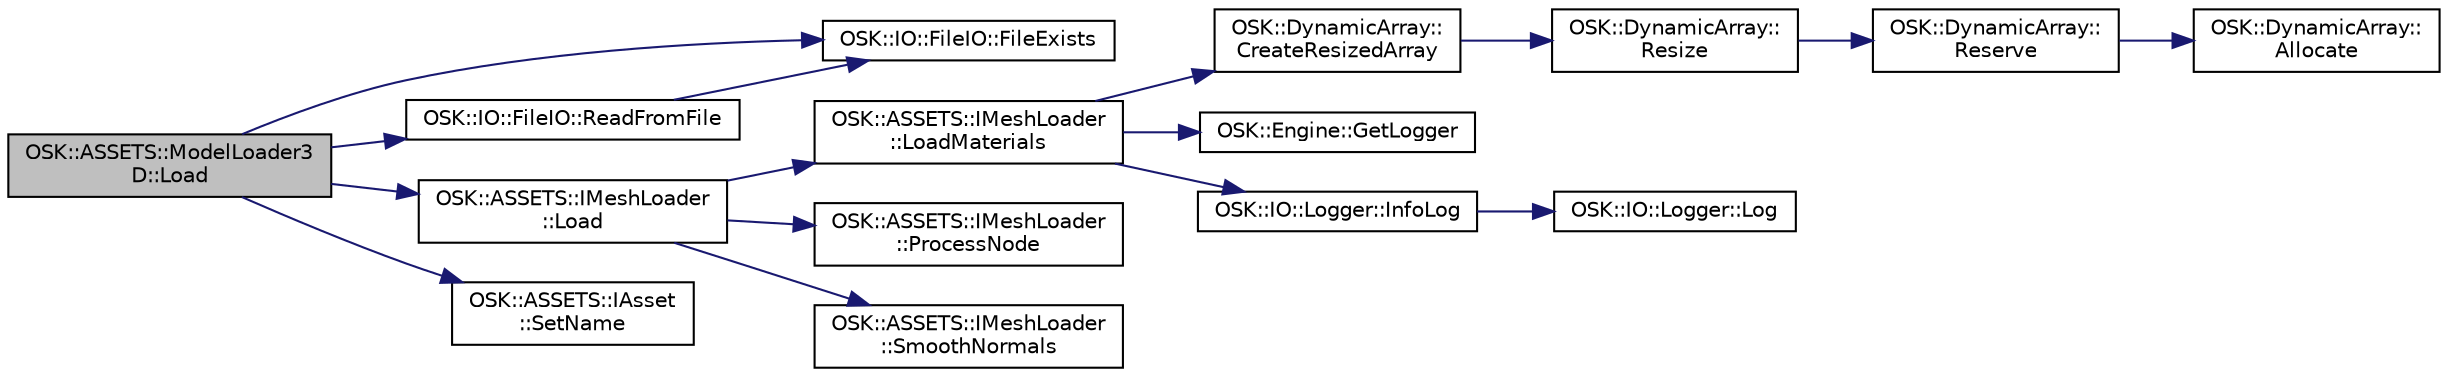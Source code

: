 digraph "OSK::ASSETS::ModelLoader3D::Load"
{
 // LATEX_PDF_SIZE
  edge [fontname="Helvetica",fontsize="10",labelfontname="Helvetica",labelfontsize="10"];
  node [fontname="Helvetica",fontsize="10",shape=record];
  rankdir="LR";
  Node1 [label="OSK::ASSETS::ModelLoader3\lD::Load",height=0.2,width=0.4,color="black", fillcolor="grey75", style="filled", fontcolor="black",tooltip="Carga el asset."];
  Node1 -> Node2 [color="midnightblue",fontsize="10",style="solid",fontname="Helvetica"];
  Node2 [label="OSK::IO::FileIO::FileExists",height=0.2,width=0.4,color="black", fillcolor="white", style="filled",URL="$class_o_s_k_1_1_i_o_1_1_file_i_o.html#ac7fe213b79ce97b178a7e27f7216a2f4",tooltip="Comprueba si un archivo existe."];
  Node1 -> Node3 [color="midnightblue",fontsize="10",style="solid",fontname="Helvetica"];
  Node3 [label="OSK::ASSETS::IMeshLoader\l::Load",height=0.2,width=0.4,color="black", fillcolor="white", style="filled",URL="$class_o_s_k_1_1_a_s_s_e_t_s_1_1_i_mesh_loader.html#a43c08f7bf7238c29c3a433893358e9c4",tooltip="Carga el modelo 3D."];
  Node3 -> Node4 [color="midnightblue",fontsize="10",style="solid",fontname="Helvetica"];
  Node4 [label="OSK::ASSETS::IMeshLoader\l::LoadMaterials",height=0.2,width=0.4,color="black", fillcolor="white", style="filled",URL="$class_o_s_k_1_1_a_s_s_e_t_s_1_1_i_mesh_loader.html#ab3c7e5438ddddb499468728a83a54ca8",tooltip="Carga todos los materiales usados en el modelo 3D."];
  Node4 -> Node5 [color="midnightblue",fontsize="10",style="solid",fontname="Helvetica"];
  Node5 [label="OSK::DynamicArray::\lCreateResizedArray",height=0.2,width=0.4,color="black", fillcolor="white", style="filled",URL="$class_o_s_k_1_1_dynamic_array.html#a6560c13598111f1aa6b53357ae120116",tooltip="Crea un DynamicArray con un número de elementos ya creados e insertados."];
  Node5 -> Node6 [color="midnightblue",fontsize="10",style="solid",fontname="Helvetica"];
  Node6 [label="OSK::DynamicArray::\lResize",height=0.2,width=0.4,color="black", fillcolor="white", style="filled",URL="$class_o_s_k_1_1_dynamic_array.html#adcbd5bb6ce88469bc9e6f65be06ceae6",tooltip="Cambia el tamaño del array. Los datos se conservan, siempre que se pueda. Se añaden elementos hasta q..."];
  Node6 -> Node7 [color="midnightblue",fontsize="10",style="solid",fontname="Helvetica"];
  Node7 [label="OSK::DynamicArray::\lReserve",height=0.2,width=0.4,color="black", fillcolor="white", style="filled",URL="$class_o_s_k_1_1_dynamic_array.html#a34323ddf4963e2097def5d8c3f80c08e",tooltip="Cambia el tamaño del array. Los datos se conservan, siempre que se pueda."];
  Node7 -> Node8 [color="midnightblue",fontsize="10",style="solid",fontname="Helvetica"];
  Node8 [label="OSK::DynamicArray::\lAllocate",height=0.2,width=0.4,color="black", fillcolor="white", style="filled",URL="$class_o_s_k_1_1_dynamic_array.html#acf322bf27bf4bfd581079500c67171a6",tooltip="Reserva espacio para 'size' elementos. Preserva los elementos anteriores."];
  Node4 -> Node9 [color="midnightblue",fontsize="10",style="solid",fontname="Helvetica"];
  Node9 [label="OSK::Engine::GetLogger",height=0.2,width=0.4,color="black", fillcolor="white", style="filled",URL="$class_o_s_k_1_1_engine.html#ac39b79a3e665381630f6c710f3772a2b",tooltip=" "];
  Node4 -> Node10 [color="midnightblue",fontsize="10",style="solid",fontname="Helvetica"];
  Node10 [label="OSK::IO::Logger::InfoLog",height=0.2,width=0.4,color="black", fillcolor="white", style="filled",URL="$class_o_s_k_1_1_i_o_1_1_logger.html#a3d2a88ffa05f6a74f9d669f1182bacca",tooltip="Manda un mensaje de información."];
  Node10 -> Node11 [color="midnightblue",fontsize="10",style="solid",fontname="Helvetica"];
  Node11 [label="OSK::IO::Logger::Log",height=0.2,width=0.4,color="black", fillcolor="white", style="filled",URL="$class_o_s_k_1_1_i_o_1_1_logger.html#ac2af30faaa120261990f4deb1b566e7b",tooltip="Manda un mensaje por el logger."];
  Node3 -> Node12 [color="midnightblue",fontsize="10",style="solid",fontname="Helvetica"];
  Node12 [label="OSK::ASSETS::IMeshLoader\l::ProcessNode",height=0.2,width=0.4,color="black", fillcolor="white", style="filled",URL="$class_o_s_k_1_1_a_s_s_e_t_s_1_1_i_mesh_loader.html#a4f47f10f0fe34bbba7433d0aa030e172",tooltip="Procesa un nodo."];
  Node3 -> Node13 [color="midnightblue",fontsize="10",style="solid",fontname="Helvetica"];
  Node13 [label="OSK::ASSETS::IMeshLoader\l::SmoothNormals",height=0.2,width=0.4,color="black", fillcolor="white", style="filled",URL="$class_o_s_k_1_1_a_s_s_e_t_s_1_1_i_mesh_loader.html#a8c6e9430b6e35ff1a090f670af3cf753",tooltip="Establece las normales del vértice (si tiene)."];
  Node1 -> Node14 [color="midnightblue",fontsize="10",style="solid",fontname="Helvetica"];
  Node14 [label="OSK::IO::FileIO::ReadFromFile",height=0.2,width=0.4,color="black", fillcolor="white", style="filled",URL="$class_o_s_k_1_1_i_o_1_1_file_i_o.html#aad968707ec7b00bce0540c804f476dc9",tooltip="Lee un archivo de texto."];
  Node14 -> Node2 [color="midnightblue",fontsize="10",style="solid",fontname="Helvetica"];
  Node1 -> Node15 [color="midnightblue",fontsize="10",style="solid",fontname="Helvetica"];
  Node15 [label="OSK::ASSETS::IAsset\l::SetName",height=0.2,width=0.4,color="black", fillcolor="white", style="filled",URL="$class_o_s_k_1_1_a_s_s_e_t_s_1_1_i_asset.html#af0bbd1c59b2cd81667b63cb6d015c11c",tooltip="Establece el nombre de la instancia de este asset."];
}
